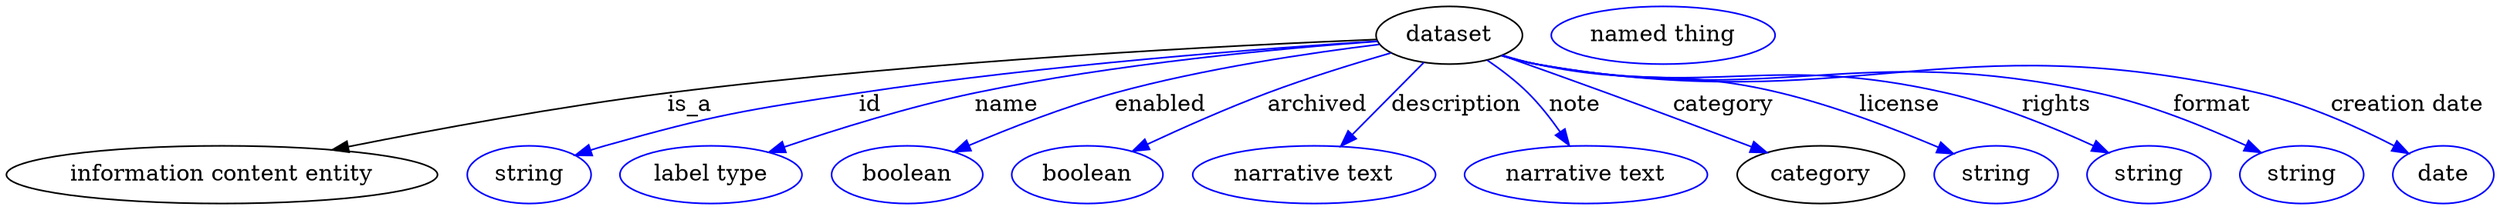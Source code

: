 digraph {
	graph [bb="0,0,1541.1,123"];
	node [label="\N"];
	dataset	 [height=0.5,
		label=dataset,
		pos="893.89,105",
		width=1.2638];
	"information content entity"	 [height=0.5,
		pos="133.89,18",
		width=3.7191];
	dataset -> "information content entity"	 [label=is_a,
		lp="422.89,61.5",
		pos="e,204.77,33.352 848.59,103.29 762.59,99.681 569.87,89.838 408.89,69 343.15,60.491 269.33,46.556 214.74,35.401"];
	id	 [color=blue,
		height=0.5,
		label=string,
		pos="323.89,18",
		width=1.0652];
	dataset -> id	 [color=blue,
		label=id,
		lp="533.89,61.5",
		pos="e,352.98,29.956 848.77,102.19 779.33,97.499 642.2,86.796 526.89,69 456.85,58.191 438.85,56.068 370.89,36 368.14,35.188 365.32,34.289 \
362.5,33.337",
		style=solid];
	name	 [color=blue,
		height=0.5,
		label="label type",
		pos="436.89,18",
		width=1.5707];
	dataset -> name	 [color=blue,
		label=name,
		lp="618.89,61.5",
		pos="e,473.69,31.717 848.98,102.1 790.78,97.744 686.38,87.942 598.89,69 559.19,60.405 515.31,46.294 483.24,35.091",
		style=solid];
	enabled	 [color=blue,
		height=0.5,
		label=boolean,
		pos="557.89,18",
		width=1.2999];
	dataset -> enabled	 [color=blue,
		label=enabled,
		lp="714.39,61.5",
		pos="e,587.79,31.974 849.88,100.08 807.36,94.699 741.44,84.689 685.89,69 655.4,60.39 622.21,47.041 597.26,36.16",
		style=solid];
	archived	 [color=blue,
		height=0.5,
		label=boolean,
		pos="669.89,18",
		width=1.2999];
	dataset -> archived	 [color=blue,
		label=archived,
		lp="811.39,61.5",
		pos="e,698.4,32.449 856.76,94.589 834.27,87.958 805.14,78.795 779.89,69 755.38,59.494 728.61,47.127 707.61,36.952",
		style=solid];
	description	 [color=blue,
		height=0.5,
		label="narrative text",
		pos="809.89,18",
		width=2.0943];
	dataset -> description	 [color=blue,
		label=description,
		lp="898.89,61.5",
		pos="e,827.03,35.75 877.29,87.812 865.03,75.11 848.14,57.613 834.33,43.314",
		style=solid];
	note	 [color=blue,
		height=0.5,
		label="narrative text",
		pos="978.89,18",
		width=2.0943];
	dataset -> note	 [color=blue,
		label=note,
		lp="972.89,61.5",
		pos="e,968.6,36.129 918.63,89.708 927.15,83.815 936.41,76.648 943.89,69 950.94,61.782 957.54,52.989 963.06,44.75",
		style=solid];
	category	 [height=0.5,
		pos="1123.9,18",
		width=1.4443];
	dataset -> category	 [color=blue,
		label=category,
		lp="1061.9,61.5",
		pos="e,1089.5,31.634 927.86,92.858 947,85.966 971.32,77.118 992.89,69 1022.1,58.022 1054.7,45.307 1080.1,35.319",
		style=solid];
	license	 [color=blue,
		height=0.5,
		label=string,
		pos="1231.9,18",
		width=1.0652];
	dataset -> license	 [color=blue,
		label=license,
		lp="1168.4,61.5",
		pos="e,1202.1,29.441 927.29,92.699 934.04,90.545 941.14,88.514 947.89,87 1013.4,72.308 1032.7,85.025 1097.9,69 1138,59.13 1146.2,50.729 \
1184.9,36 1187.4,35.041 1190,34.052 1192.6,33.055",
		style=solid];
	rights	 [color=blue,
		height=0.5,
		label=string,
		pos="1326.9,18",
		width=1.0652];
	dataset -> rights	 [color=blue,
		label=rights,
		lp="1267.4,61.5",
		pos="e,1300.5,31.211 926.95,92.535 933.79,90.368 941.01,88.372 947.89,87 1057.1,65.217 1089.3,93.765 1197.9,69 1230.6,61.547 1265.9,47.118 \
1291.3,35.504",
		style=solid];
	format	 [color=blue,
		height=0.5,
		label=string,
		pos="1421.9,18",
		width=1.0652];
	dataset -> format	 [color=blue,
		label=format,
		lp="1365.4,61.5",
		pos="e,1395.5,31.375 926.93,92.429 933.77,90.269 940.99,88.304 947.89,87 1098.8,58.464 1142.9,101.65 1292.9,69 1325.6,61.87 1360.9,47.412 \
1386.3,35.706",
		style=solid];
	"creation date"	 [color=blue,
		height=0.5,
		label=date,
		pos="1509.9,18",
		width=0.86659];
	dataset -> "creation date"	 [color=blue,
		label="creation date",
		lp="1484.9,61.5",
		pos="e,1487.7,30.791 926.63,92.456 933.56,90.265 940.89,88.281 947.89,87 1143,51.28 1200.6,113.7 1393.9,69 1424,62.029 1456.1,47.328 \
1478.8,35.492",
		style=solid];
	"named thing_category"	 [color=blue,
		height=0.5,
		label="named thing",
		pos="1026.9,105",
		width=1.9318];
}
